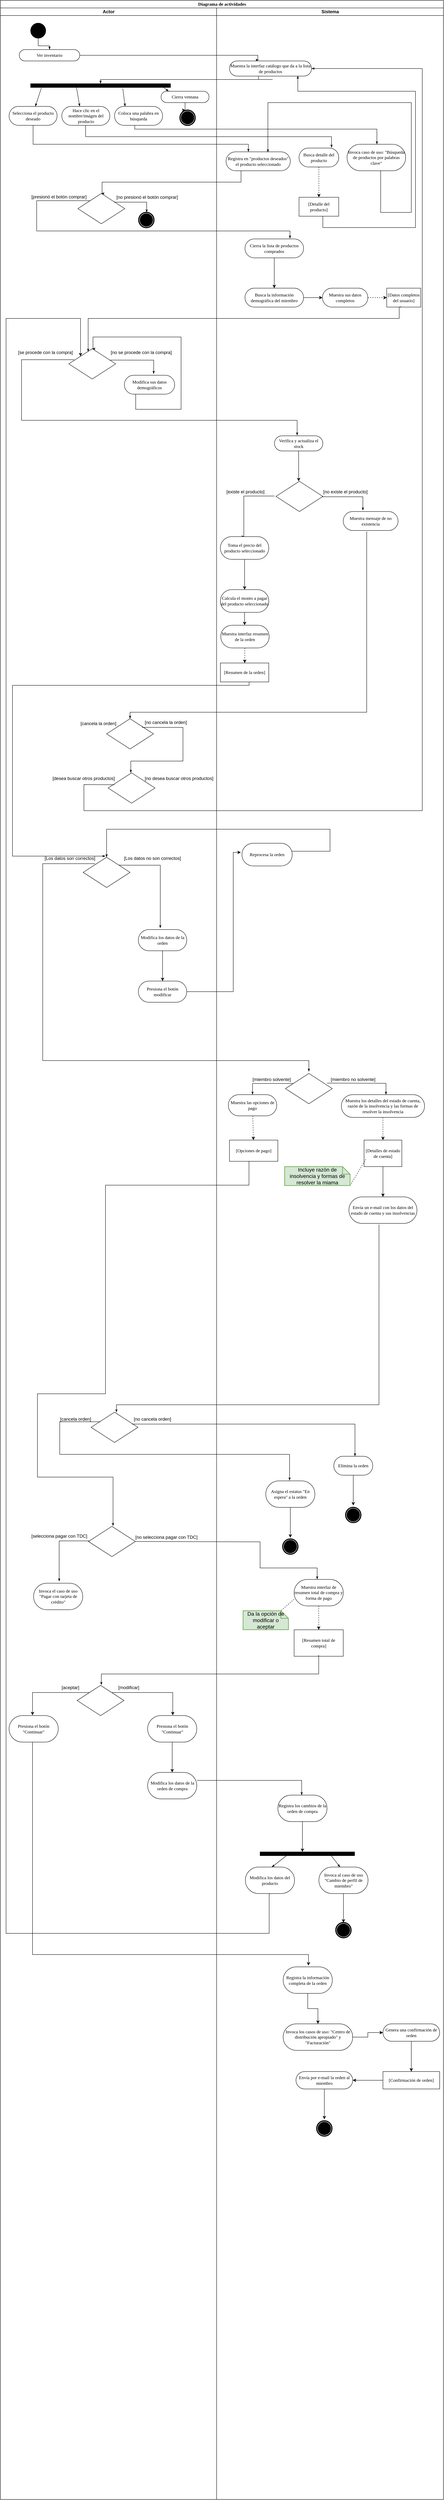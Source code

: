 <mxfile version="10.6.8" type="github"><diagram name="Diagrama de actividades" id="0783ab3e-0a74-02c8-0abd-f7b4e66b4bec"><mxGraphModel dx="680" dy="397" grid="1" gridSize="10" guides="1" tooltips="1" connect="1" arrows="1" fold="1" page="1" pageScale="1" pageWidth="850" pageHeight="1100" background="#ffffff" math="0" shadow="0"><root><mxCell id="0"/><mxCell id="1" parent="0"/><mxCell id="1c1d494c118603dd-1" value="Diagrama de actividades" style="swimlane;html=1;childLayout=stackLayout;startSize=20;rounded=0;shadow=0;comic=0;labelBackgroundColor=none;strokeColor=#000000;strokeWidth=1;fillColor=#ffffff;fontFamily=Verdana;fontSize=12;fontColor=#000000;align=center;" parent="1" vertex="1"><mxGeometry x="35" y="20" width="1172" height="6600" as="geometry"/></mxCell><mxCell id="1c1d494c118603dd-28" style="edgeStyle=orthogonalEdgeStyle;rounded=0;html=1;labelBackgroundColor=none;startArrow=none;startFill=0;startSize=5;endArrow=classicThin;endFill=1;endSize=5;jettySize=auto;orthogonalLoop=1;strokeColor=#000000;strokeWidth=1;fontFamily=Verdana;fontSize=12;fontColor=#000000;entryX=0.357;entryY=-0.073;entryDx=0;entryDy=0;entryPerimeter=0;" parent="1c1d494c118603dd-1" source="60571a20871a0731-8" target="3Vn1t5W2pNVtpaapXABg-59" edge="1"><mxGeometry relative="1" as="geometry"><Array as="points"><mxPoint x="681" y="145"/></Array><mxPoint x="505" y="160" as="targetPoint"/></mxGeometry></mxCell><mxCell id="3Vn1t5W2pNVtpaapXABg-62" style="edgeStyle=orthogonalEdgeStyle;rounded=0;html=1;labelBackgroundColor=none;startArrow=none;startFill=0;startSize=5;endArrow=classicThin;endFill=1;endSize=5;jettySize=auto;orthogonalLoop=1;strokeColor=#000000;strokeWidth=1;fontFamily=Verdana;fontSize=12;fontColor=#000000;exitX=0.354;exitY=1.006;exitDx=0;exitDy=0;exitPerimeter=0;" parent="1c1d494c118603dd-1" source="3Vn1t5W2pNVtpaapXABg-59" edge="1"><mxGeometry relative="1" as="geometry"><mxPoint x="360" y="200" as="sourcePoint"/><mxPoint x="265" y="220" as="targetPoint"/><Array as="points"><mxPoint x="720" y="209"/><mxPoint x="205" y="209"/></Array></mxGeometry></mxCell><mxCell id="3Vn1t5W2pNVtpaapXABg-92" style="edgeStyle=orthogonalEdgeStyle;rounded=0;html=1;labelBackgroundColor=none;startArrow=none;startFill=0;startSize=5;endArrow=classicThin;endFill=1;endSize=5;jettySize=auto;orthogonalLoop=1;strokeColor=#000000;strokeWidth=1;fontFamily=Verdana;fontSize=12;fontColor=#000000;exitX=0.5;exitY=1;exitDx=0;exitDy=0;" parent="1c1d494c118603dd-1" source="3Vn1t5W2pNVtpaapXABg-88" edge="1"><mxGeometry relative="1" as="geometry"><Array as="points"><mxPoint x="86" y="380"/><mxPoint x="656" y="380"/></Array><mxPoint x="86" y="369.265" as="sourcePoint"/><mxPoint x="656" y="400" as="targetPoint"/></mxGeometry></mxCell><mxCell id="1c1d494c118603dd-4" value="Actor" style="swimlane;html=1;startSize=20;" parent="1c1d494c118603dd-1" vertex="1"><mxGeometry y="20" width="572" height="6580" as="geometry"/></mxCell><mxCell id="1c1d494c118603dd-27" style="edgeStyle=orthogonalEdgeStyle;rounded=0;html=1;labelBackgroundColor=none;startArrow=none;startFill=0;startSize=5;endArrow=classicThin;endFill=1;endSize=5;jettySize=auto;orthogonalLoop=1;strokeColor=#000000;strokeWidth=1;fontFamily=Verdana;fontSize=12;fontColor=#000000;" parent="1c1d494c118603dd-4" source="60571a20871a0731-4" target="60571a20871a0731-8" edge="1"><mxGeometry relative="1" as="geometry"/></mxCell><mxCell id="60571a20871a0731-4" value="" style="ellipse;whiteSpace=wrap;html=1;rounded=0;shadow=0;comic=0;labelBackgroundColor=none;strokeColor=#000000;strokeWidth=1;fillColor=#000000;fontFamily=Verdana;fontSize=12;fontColor=#000000;align=center;" parent="1c1d494c118603dd-4" vertex="1"><mxGeometry x="80" y="40" width="40" height="40" as="geometry"/></mxCell><mxCell id="60571a20871a0731-8" value="Ver inventario" style="rounded=1;whiteSpace=wrap;html=1;shadow=0;comic=0;labelBackgroundColor=none;strokeColor=#000000;strokeWidth=1;fillColor=#ffffff;fontFamily=Verdana;fontSize=12;fontColor=#000000;align=center;arcSize=50;" parent="1c1d494c118603dd-4" vertex="1"><mxGeometry x="50" y="110" width="160" height="30" as="geometry"/></mxCell><mxCell id="3Vn1t5W2pNVtpaapXABg-83" value="" style="whiteSpace=wrap;html=1;rounded=0;shadow=0;comic=0;labelBackgroundColor=none;strokeColor=#000000;strokeWidth=1;fillColor=#000000;fontFamily=Verdana;fontSize=12;fontColor=#000000;align=center;rotation=0;" parent="1c1d494c118603dd-4" vertex="1"><mxGeometry x="80" y="200" width="370" height="10" as="geometry"/></mxCell><mxCell id="3Vn1t5W2pNVtpaapXABg-85" style="edgeStyle=none;rounded=0;html=1;labelBackgroundColor=none;startArrow=none;startFill=0;startSize=5;endArrow=classicThin;endFill=1;endSize=5;jettySize=auto;orthogonalLoop=1;strokeColor=#000000;strokeWidth=1;fontFamily=Verdana;fontSize=12;fontColor=#000000;exitX=0.077;exitY=1.11;exitDx=0;exitDy=0;exitPerimeter=0;" parent="1c1d494c118603dd-4" edge="1" source="3Vn1t5W2pNVtpaapXABg-83"><mxGeometry relative="1" as="geometry"><mxPoint x="107.143" y="230" as="sourcePoint"/><mxPoint x="92.5" y="260" as="targetPoint"/></mxGeometry></mxCell><mxCell id="3Vn1t5W2pNVtpaapXABg-86" style="edgeStyle=none;rounded=0;html=1;labelBackgroundColor=none;startArrow=none;startFill=0;startSize=5;endArrow=classicThin;endFill=1;endSize=5;jettySize=auto;orthogonalLoop=1;strokeColor=#000000;strokeWidth=1;fontFamily=Verdana;fontSize=12;fontColor=#000000;exitX=0.328;exitY=1.019;exitDx=0;exitDy=0;exitPerimeter=0;" parent="1c1d494c118603dd-4" edge="1" source="3Vn1t5W2pNVtpaapXABg-83"><mxGeometry relative="1" as="geometry"><mxPoint x="209.55" y="230" as="sourcePoint"/><mxPoint x="209.85" y="260" as="targetPoint"/></mxGeometry></mxCell><mxCell id="3Vn1t5W2pNVtpaapXABg-87" style="edgeStyle=none;rounded=0;html=1;labelBackgroundColor=none;startArrow=none;startFill=0;startSize=5;endArrow=classicThin;endFill=1;endSize=5;jettySize=auto;orthogonalLoop=1;strokeColor=#000000;strokeWidth=1;fontFamily=Verdana;fontSize=12;fontColor=#000000;exitX=0.659;exitY=1.291;exitDx=0;exitDy=0;exitPerimeter=0;" parent="1c1d494c118603dd-4" edge="1" source="3Vn1t5W2pNVtpaapXABg-83"><mxGeometry relative="1" as="geometry"><mxPoint x="307" y="230" as="sourcePoint"/><mxPoint x="330" y="260" as="targetPoint"/></mxGeometry></mxCell><mxCell id="3Vn1t5W2pNVtpaapXABg-88" value="Selecciona el producto deseado" style="rounded=1;whiteSpace=wrap;html=1;shadow=0;comic=0;labelBackgroundColor=none;strokeColor=#000000;strokeWidth=1;fillColor=#ffffff;fontFamily=Verdana;fontSize=12;fontColor=#000000;align=center;arcSize=50;" parent="1c1d494c118603dd-4" vertex="1"><mxGeometry x="23" y="260" width="127" height="50" as="geometry"/></mxCell><mxCell id="3Vn1t5W2pNVtpaapXABg-90" value="Hace clic en el nombre/imágen del producto" style="rounded=1;whiteSpace=wrap;html=1;shadow=0;comic=0;labelBackgroundColor=none;strokeColor=#000000;strokeWidth=1;fillColor=#ffffff;fontFamily=Verdana;fontSize=12;fontColor=#000000;align=center;arcSize=50;" parent="1c1d494c118603dd-4" vertex="1"><mxGeometry x="162.5" y="260" width="127" height="50" as="geometry"/></mxCell><mxCell id="3Vn1t5W2pNVtpaapXABg-91" value="Coloca una palabra en búsqueda" style="rounded=1;whiteSpace=wrap;html=1;shadow=0;comic=0;labelBackgroundColor=none;strokeColor=#000000;strokeWidth=1;fillColor=#ffffff;fontFamily=Verdana;fontSize=12;fontColor=#000000;align=center;arcSize=50;" parent="1c1d494c118603dd-4" vertex="1"><mxGeometry x="302" y="260" width="127" height="50" as="geometry"/></mxCell><mxCell id="3Vn1t5W2pNVtpaapXABg-94" style="edgeStyle=orthogonalEdgeStyle;rounded=0;html=1;labelBackgroundColor=none;startArrow=none;startFill=0;startSize=5;endArrow=classicThin;endFill=1;endSize=5;jettySize=auto;orthogonalLoop=1;strokeColor=#000000;strokeWidth=1;fontFamily=Verdana;fontSize=12;fontColor=#000000;" parent="1c1d494c118603dd-4" edge="1"><mxGeometry relative="1" as="geometry"><Array as="points"><mxPoint x="225" y="340"/><mxPoint x="876" y="340"/></Array><mxPoint x="225.5" y="309.5" as="sourcePoint"/><mxPoint x="876" y="369" as="targetPoint"/></mxGeometry></mxCell><mxCell id="3Vn1t5W2pNVtpaapXABg-96" style="edgeStyle=orthogonalEdgeStyle;rounded=0;html=1;labelBackgroundColor=none;startArrow=none;startFill=0;startSize=5;endArrow=classicThin;endFill=1;endSize=5;jettySize=auto;orthogonalLoop=1;strokeColor=#000000;strokeWidth=1;fontFamily=Verdana;fontSize=12;fontColor=#000000;" parent="1c1d494c118603dd-4" edge="1"><mxGeometry relative="1" as="geometry"><Array as="points"><mxPoint x="356" y="320"/><mxPoint x="996" y="320"/><mxPoint x="996" y="340"/></Array><mxPoint x="355.5" y="310" as="sourcePoint"/><mxPoint x="996" y="360" as="targetPoint"/></mxGeometry></mxCell><mxCell id="3Vn1t5W2pNVtpaapXABg-101" value="" style="rhombus;whiteSpace=wrap;html=1;rounded=0;" parent="1c1d494c118603dd-4" vertex="1"><mxGeometry x="205" y="490" width="124" height="80" as="geometry"/></mxCell><mxCell id="3Vn1t5W2pNVtpaapXABg-105" style="edgeStyle=orthogonalEdgeStyle;rounded=0;html=1;labelBackgroundColor=none;startArrow=none;startFill=0;startSize=5;endArrow=classicThin;endFill=1;endSize=5;jettySize=auto;orthogonalLoop=1;strokeColor=#000000;strokeWidth=1;fontFamily=Verdana;fontSize=12;fontColor=#000000;exitX=0;exitY=0;exitDx=0;exitDy=0;" parent="1c1d494c118603dd-4" source="3Vn1t5W2pNVtpaapXABg-101" edge="1"><mxGeometry relative="1" as="geometry"><Array as="points"><mxPoint x="96" y="509"/><mxPoint x="96" y="589"/><mxPoint x="766" y="589"/></Array><mxPoint x="13.088" y="533.559" as="sourcePoint"/><mxPoint x="766.069" y="609" as="targetPoint"/></mxGeometry></mxCell><mxCell id="3Vn1t5W2pNVtpaapXABg-106" value="[presionó el botón comprar]" style="text;html=1;resizable=0;points=[];autosize=1;align=left;verticalAlign=top;spacingTop=-4;" parent="1c1d494c118603dd-4" vertex="1"><mxGeometry x="80" y="489" width="160" height="20" as="geometry"/></mxCell><mxCell id="3Vn1t5W2pNVtpaapXABg-115" value="" style="rhombus;whiteSpace=wrap;html=1;rounded=0;" parent="1c1d494c118603dd-4" vertex="1"><mxGeometry x="181" y="900" width="124" height="80" as="geometry"/></mxCell><mxCell id="3Vn1t5W2pNVtpaapXABg-116" style="edgeStyle=orthogonalEdgeStyle;rounded=0;html=1;labelBackgroundColor=none;startArrow=none;startFill=0;startSize=5;endArrow=classicThin;endFill=1;endSize=5;jettySize=auto;orthogonalLoop=1;strokeColor=#000000;strokeWidth=1;fontFamily=Verdana;fontSize=12;fontColor=#000000;" parent="1c1d494c118603dd-4" edge="1"><mxGeometry relative="1" as="geometry"><Array as="points"><mxPoint x="405" y="930.5"/></Array><mxPoint x="289.088" y="930.059" as="sourcePoint"/><mxPoint x="405.559" y="966.529" as="targetPoint"/></mxGeometry></mxCell><mxCell id="3Vn1t5W2pNVtpaapXABg-117" value="[no se procede con la compra]&lt;br&gt;" style="text;html=1;resizable=0;points=[];autosize=1;align=left;verticalAlign=top;spacingTop=-4;" parent="1c1d494c118603dd-4" vertex="1"><mxGeometry x="289.5" y="900" width="180" height="20" as="geometry"/></mxCell><mxCell id="3Vn1t5W2pNVtpaapXABg-118" style="edgeStyle=orthogonalEdgeStyle;rounded=0;html=1;labelBackgroundColor=none;startArrow=none;startFill=0;startSize=5;endArrow=classicThin;endFill=1;endSize=5;jettySize=auto;orthogonalLoop=1;strokeColor=#000000;strokeWidth=1;fontFamily=Verdana;fontSize=12;fontColor=#000000;exitX=0;exitY=0;exitDx=0;exitDy=0;" parent="1c1d494c118603dd-4" edge="1"><mxGeometry relative="1" as="geometry"><Array as="points"><mxPoint x="56" y="929"/><mxPoint x="56" y="1089"/><mxPoint x="785" y="1089"/><mxPoint x="785" y="1129"/></Array><mxPoint x="194.588" y="930.04" as="sourcePoint"/><mxPoint x="785" y="1129" as="targetPoint"/></mxGeometry></mxCell><mxCell id="3Vn1t5W2pNVtpaapXABg-121" value="[se procede con la compra]" style="text;html=1;resizable=0;points=[];autosize=1;align=left;verticalAlign=top;spacingTop=-4;" parent="1c1d494c118603dd-4" vertex="1"><mxGeometry x="45" y="900" width="160" height="20" as="geometry"/></mxCell><mxCell id="3Vn1t5W2pNVtpaapXABg-122" value="Modifica sus datos demográficos" style="rounded=1;whiteSpace=wrap;html=1;shadow=0;comic=0;labelBackgroundColor=none;strokeColor=#000000;strokeWidth=1;fillColor=#ffffff;fontFamily=Verdana;fontSize=12;fontColor=#000000;align=center;arcSize=50;" parent="1c1d494c118603dd-4" vertex="1"><mxGeometry x="328" y="970" width="133" height="50" as="geometry"/></mxCell><mxCell id="3Vn1t5W2pNVtpaapXABg-137" style="edgeStyle=orthogonalEdgeStyle;rounded=0;html=1;labelBackgroundColor=none;startArrow=none;startFill=0;startSize=5;endArrow=classicThin;endFill=1;endSize=5;jettySize=auto;orthogonalLoop=1;strokeColor=#000000;strokeWidth=1;fontFamily=Verdana;fontSize=12;fontColor=#000000;entryX=0.5;entryY=0;entryDx=0;entryDy=0;" parent="1c1d494c118603dd-4" target="3Vn1t5W2pNVtpaapXABg-143" edge="1"><mxGeometry relative="1" as="geometry"><Array as="points"><mxPoint x="644" y="1289"/></Array><mxPoint x="725" y="1289" as="sourcePoint"/><mxPoint x="596" y="1400" as="targetPoint"/></mxGeometry></mxCell><mxCell id="3Vn1t5W2pNVtpaapXABg-150" value="" style="rhombus;whiteSpace=wrap;html=1;rounded=0;" parent="1c1d494c118603dd-4" vertex="1"><mxGeometry x="281" y="1877.112" width="124" height="80" as="geometry"/></mxCell><mxCell id="3Vn1t5W2pNVtpaapXABg-152" style="edgeStyle=orthogonalEdgeStyle;rounded=0;html=1;labelBackgroundColor=none;startArrow=none;startFill=0;startSize=5;endArrow=classicThin;endFill=1;endSize=5;jettySize=auto;orthogonalLoop=1;strokeColor=#000000;strokeWidth=1;fontFamily=Verdana;fontSize=12;fontColor=#000000;exitX=-0.005;exitY=1.085;exitDx=0;exitDy=0;exitPerimeter=0;" parent="1c1d494c118603dd-4" edge="1"><mxGeometry relative="1" as="geometry"><Array as="points"><mxPoint x="376" y="1900"/><mxPoint x="483" y="1900"/><mxPoint x="483" y="1989"/><mxPoint x="345" y="1989"/></Array><mxPoint x="375.706" y="1898.54" as="sourcePoint"/><mxPoint x="345" y="2020" as="targetPoint"/></mxGeometry></mxCell><mxCell id="3Vn1t5W2pNVtpaapXABg-153" value="[cancela la orden]" style="text;html=1;resizable=0;points=[];autosize=1;align=left;verticalAlign=top;spacingTop=-4;" parent="1c1d494c118603dd-4" vertex="1"><mxGeometry x="210" y="1880" width="110" height="20" as="geometry"/></mxCell><mxCell id="3Vn1t5W2pNVtpaapXABg-154" value="[no cancela la orden]" style="text;html=1;resizable=0;points=[];autosize=1;align=left;verticalAlign=top;spacingTop=-4;" parent="1c1d494c118603dd-4" vertex="1"><mxGeometry x="380" y="1877" width="130" height="20" as="geometry"/></mxCell><mxCell id="3Vn1t5W2pNVtpaapXABg-155" value="" style="rhombus;whiteSpace=wrap;html=1;rounded=0;" parent="1c1d494c118603dd-4" vertex="1"><mxGeometry x="285" y="2020.112" width="124" height="80" as="geometry"/></mxCell><mxCell id="3Vn1t5W2pNVtpaapXABg-156" style="edgeStyle=orthogonalEdgeStyle;rounded=0;html=1;labelBackgroundColor=none;startArrow=none;startFill=0;startSize=5;endArrow=classicThin;endFill=1;endSize=5;jettySize=auto;orthogonalLoop=1;strokeColor=#000000;strokeWidth=1;fontFamily=Verdana;fontSize=12;fontColor=#000000;entryX=1;entryY=0.5;entryDx=0;entryDy=0;" parent="1c1d494c118603dd-4" target="3Vn1t5W2pNVtpaapXABg-59" edge="1"><mxGeometry relative="1" as="geometry"><Array as="points"><mxPoint x="301" y="2051"/><mxPoint x="221" y="2051"/><mxPoint x="221" y="2120"/><mxPoint x="1116" y="2120"/><mxPoint x="1116" y="160"/></Array><mxPoint x="302" y="2051.54" as="sourcePoint"/><mxPoint x="1100" y="2140" as="targetPoint"/></mxGeometry></mxCell><mxCell id="3Vn1t5W2pNVtpaapXABg-158" value="[desea buscar otros productos]" style="text;html=1;resizable=0;points=[];autosize=1;align=left;verticalAlign=top;spacingTop=-4;" parent="1c1d494c118603dd-4" vertex="1"><mxGeometry x="136" y="2025" width="180" height="20" as="geometry"/></mxCell><mxCell id="3Vn1t5W2pNVtpaapXABg-160" value="" style="rhombus;whiteSpace=wrap;html=1;rounded=0;" parent="1c1d494c118603dd-4" vertex="1"><mxGeometry x="219" y="2242.946" width="124" height="80" as="geometry"/></mxCell><mxCell id="3Vn1t5W2pNVtpaapXABg-161" style="edgeStyle=orthogonalEdgeStyle;rounded=0;html=1;labelBackgroundColor=none;startArrow=none;startFill=0;startSize=5;endArrow=classicThin;endFill=1;endSize=5;jettySize=auto;orthogonalLoop=1;strokeColor=#000000;strokeWidth=1;fontFamily=Verdana;fontSize=12;fontColor=#000000;exitX=-0.005;exitY=1.085;exitDx=0;exitDy=0;exitPerimeter=0;" parent="1c1d494c118603dd-4" edge="1"><mxGeometry relative="1" as="geometry"><Array as="points"><mxPoint x="316" y="2264"/><mxPoint x="423" y="2264"/><mxPoint x="423" y="2384"/></Array><mxPoint x="315.588" y="2262.382" as="sourcePoint"/><mxPoint x="423" y="2430.069" as="targetPoint"/></mxGeometry></mxCell><mxCell id="3Vn1t5W2pNVtpaapXABg-162" style="edgeStyle=orthogonalEdgeStyle;rounded=0;html=1;labelBackgroundColor=none;startArrow=none;startFill=0;startSize=5;endArrow=classicThin;endFill=1;endSize=5;jettySize=auto;orthogonalLoop=1;strokeColor=#000000;strokeWidth=1;fontFamily=Verdana;fontSize=12;fontColor=#000000;exitX=0;exitY=0;exitDx=0;exitDy=0;" parent="1c1d494c118603dd-4" edge="1"><mxGeometry relative="1" as="geometry"><Array as="points"><mxPoint x="112" y="2260"/><mxPoint x="112" y="2780"/></Array><mxPoint x="250.412" y="2260.027" as="sourcePoint"/><mxPoint x="816" y="2809" as="targetPoint"/></mxGeometry></mxCell><mxCell id="3Vn1t5W2pNVtpaapXABg-163" value="[Los datos son correctos]" style="text;html=1;resizable=0;points=[];autosize=1;align=left;verticalAlign=top;spacingTop=-4;" parent="1c1d494c118603dd-4" vertex="1"><mxGeometry x="115" y="2236" width="150" height="20" as="geometry"/></mxCell><mxCell id="3Vn1t5W2pNVtpaapXABg-167" value="" style="edgeStyle=orthogonalEdgeStyle;rounded=0;orthogonalLoop=1;jettySize=auto;html=1;strokeColor=#000000;" parent="1c1d494c118603dd-4" source="3Vn1t5W2pNVtpaapXABg-165" target="3Vn1t5W2pNVtpaapXABg-166" edge="1"><mxGeometry relative="1" as="geometry"/></mxCell><mxCell id="3Vn1t5W2pNVtpaapXABg-165" value="Modifica los datos de la orden" style="rounded=1;whiteSpace=wrap;html=1;shadow=0;comic=0;labelBackgroundColor=none;strokeColor=#000000;strokeWidth=1;fillColor=#ffffff;fontFamily=Verdana;fontSize=12;fontColor=#000000;align=center;arcSize=50;" parent="1c1d494c118603dd-4" vertex="1"><mxGeometry x="365" y="2434" width="128" height="56" as="geometry"/></mxCell><mxCell id="3Vn1t5W2pNVtpaapXABg-166" value="Presiona el botón modificar" style="rounded=1;whiteSpace=wrap;html=1;shadow=0;comic=0;labelBackgroundColor=none;strokeColor=#000000;strokeWidth=1;fillColor=#ffffff;fontFamily=Verdana;fontSize=12;fontColor=#000000;align=center;arcSize=50;" parent="1c1d494c118603dd-4" vertex="1"><mxGeometry x="365" y="2570" width="128" height="56" as="geometry"/></mxCell><mxCell id="3Vn1t5W2pNVtpaapXABg-188" value="" style="rhombus;whiteSpace=wrap;html=1;rounded=0;" parent="1c1d494c118603dd-4" vertex="1"><mxGeometry x="240" y="3708.572" width="124" height="80" as="geometry"/></mxCell><mxCell id="3Vn1t5W2pNVtpaapXABg-189" style="edgeStyle=orthogonalEdgeStyle;rounded=0;html=1;labelBackgroundColor=none;startArrow=none;startFill=0;startSize=5;endArrow=classicThin;endFill=1;endSize=5;jettySize=auto;orthogonalLoop=1;strokeColor=#000000;strokeWidth=1;fontFamily=Verdana;fontSize=12;fontColor=#000000;exitX=0.172;exitY=0.331;exitDx=0;exitDy=0;exitPerimeter=0;" parent="1c1d494c118603dd-4" edge="1"><mxGeometry relative="1" as="geometry"><Array as="points"><mxPoint x="157" y="3734"/><mxPoint x="157" y="3820"/><mxPoint x="765" y="3820"/><mxPoint x="765" y="3849"/></Array><mxPoint x="264.735" y="3733.837" as="sourcePoint"/><mxPoint x="765" y="3889" as="targetPoint"/></mxGeometry></mxCell><mxCell id="3Vn1t5W2pNVtpaapXABg-201" value="" style="rhombus;whiteSpace=wrap;html=1;rounded=0;" parent="1c1d494c118603dd-4" vertex="1"><mxGeometry x="233" y="4010.072" width="124" height="80" as="geometry"/></mxCell><mxCell id="3Vn1t5W2pNVtpaapXABg-209" value="" style="rhombus;whiteSpace=wrap;html=1;rounded=0;" parent="1c1d494c118603dd-4" vertex="1"><mxGeometry x="203" y="4430.045" width="124" height="80" as="geometry"/></mxCell><mxCell id="3Vn1t5W2pNVtpaapXABg-213" value="[aceptar]" style="text;html=1;resizable=0;points=[];autosize=1;align=left;verticalAlign=top;spacingTop=-4;" parent="1c1d494c118603dd-4" vertex="1"><mxGeometry x="160" y="4426" width="60" height="20" as="geometry"/></mxCell><mxCell id="3Vn1t5W2pNVtpaapXABg-214" value="[modificar]" style="text;html=1;resizable=0;points=[];autosize=1;align=left;verticalAlign=top;spacingTop=-4;" parent="1c1d494c118603dd-4" vertex="1"><mxGeometry x="310" y="4426" width="70" height="20" as="geometry"/></mxCell><mxCell id="gkYNZPIwmcpAktcjxFig-3" value="" style="edgeStyle=orthogonalEdgeStyle;rounded=0;orthogonalLoop=1;jettySize=auto;html=1;" parent="1c1d494c118603dd-4" source="gkYNZPIwmcpAktcjxFig-1" target="gkYNZPIwmcpAktcjxFig-2" edge="1"><mxGeometry relative="1" as="geometry"/></mxCell><mxCell id="gkYNZPIwmcpAktcjxFig-1" value="Presiona el botón &quot;Continuar&quot;" style="rounded=1;whiteSpace=wrap;html=1;shadow=0;comic=0;labelBackgroundColor=none;strokeColor=#000000;strokeWidth=1;fillColor=#ffffff;fontFamily=Verdana;fontSize=12;fontColor=#000000;align=center;arcSize=50;" parent="1c1d494c118603dd-4" vertex="1"><mxGeometry x="389.545" y="4509.909" width="130" height="70" as="geometry"/></mxCell><mxCell id="gkYNZPIwmcpAktcjxFig-2" value="Modifica los datos de la orden de compra" style="rounded=1;whiteSpace=wrap;html=1;shadow=0;comic=0;labelBackgroundColor=none;strokeColor=#000000;strokeWidth=1;fillColor=#ffffff;fontFamily=Verdana;fontSize=12;fontColor=#000000;align=center;arcSize=50;" parent="1c1d494c118603dd-4" vertex="1"><mxGeometry x="389.545" y="4659.909" width="130" height="70" as="geometry"/></mxCell><mxCell id="gkYNZPIwmcpAktcjxFig-15" value="Presiona el botón &quot;Continuar&quot;" style="rounded=1;whiteSpace=wrap;html=1;shadow=0;comic=0;labelBackgroundColor=none;strokeColor=#000000;strokeWidth=1;fillColor=#ffffff;fontFamily=Verdana;fontSize=12;fontColor=#000000;align=center;arcSize=50;" parent="1c1d494c118603dd-4" vertex="1"><mxGeometry x="23.045" y="4509.909" width="130" height="70" as="geometry"/></mxCell><mxCell id="gkYNZPIwmcpAktcjxFig-16" style="edgeStyle=orthogonalEdgeStyle;rounded=0;orthogonalLoop=1;jettySize=auto;html=1;strokeColor=#000000;" parent="1c1d494c118603dd-4" source="gkYNZPIwmcpAktcjxFig-15" edge="1"><mxGeometry relative="1" as="geometry"><mxPoint x="815" y="5170" as="targetPoint"/><Array as="points"><mxPoint x="85" y="5141"/></Array><mxPoint x="70" y="4601" as="sourcePoint"/></mxGeometry></mxCell><mxCell id="gkYNZPIwmcpAktcjxFig-35" value="" style="shape=mxgraph.bpmn.shape;html=1;verticalLabelPosition=bottom;labelBackgroundColor=#ffffff;verticalAlign=top;perimeter=ellipsePerimeter;outline=end;symbol=terminate;rounded=0;shadow=0;comic=0;strokeColor=#000000;strokeWidth=1;fillColor=#ffffff;fontFamily=Verdana;fontSize=12;fontColor=#000000;align=center;" parent="1c1d494c118603dd-4" vertex="1"><mxGeometry x="366.182" y="539.987" width="40" height="40" as="geometry"/></mxCell><mxCell id="gkYNZPIwmcpAktcjxFig-47" style="edgeStyle=orthogonalEdgeStyle;rounded=0;html=1;labelBackgroundColor=none;startArrow=none;startFill=0;startSize=5;endArrow=classicThin;endFill=1;endSize=5;jettySize=auto;orthogonalLoop=1;strokeColor=#000000;strokeWidth=1;fontFamily=Verdana;fontSize=12;fontColor=#000000;entryX=0.5;entryY=0;entryDx=0;entryDy=0;" parent="1c1d494c118603dd-4" edge="1"><mxGeometry relative="1" as="geometry"><Array as="points"><mxPoint x="155.5" y="4048.5"/></Array><mxPoint x="236.5" y="4048.5" as="sourcePoint"/><mxPoint x="155.5" y="4155.5" as="targetPoint"/></mxGeometry></mxCell><mxCell id="gkYNZPIwmcpAktcjxFig-48" value="[selecciona pagar con TDC]" style="text;html=1;resizable=0;points=[];autosize=1;align=left;verticalAlign=top;spacingTop=-4;" parent="1c1d494c118603dd-4" vertex="1"><mxGeometry x="80" y="4026" width="160" height="20" as="geometry"/></mxCell><mxCell id="gkYNZPIwmcpAktcjxFig-49" value="Invoca el caso de uso &quot;Pagar con tarjeta de crédito&quot;" style="rounded=1;whiteSpace=wrap;html=1;shadow=0;comic=0;labelBackgroundColor=none;strokeColor=#000000;strokeWidth=1;fillColor=#ffffff;fontFamily=Verdana;fontSize=12;fontColor=#000000;align=center;arcSize=50;" parent="1c1d494c118603dd-4" vertex="1"><mxGeometry x="87.818" y="4160.209" width="130" height="70" as="geometry"/></mxCell><mxCell id="NzF9HnTJp3zYDmifdS73-5" value="" style="edgeStyle=orthogonalEdgeStyle;rounded=0;orthogonalLoop=1;jettySize=auto;html=1;" edge="1" parent="1c1d494c118603dd-4" source="NzF9HnTJp3zYDmifdS73-3"><mxGeometry relative="1" as="geometry"><mxPoint x="489" y="270" as="targetPoint"/></mxGeometry></mxCell><mxCell id="NzF9HnTJp3zYDmifdS73-3" value="Cierra ventana" style="rounded=1;whiteSpace=wrap;html=1;shadow=0;comic=0;labelBackgroundColor=none;strokeColor=#000000;strokeWidth=1;fillColor=#ffffff;fontFamily=Verdana;fontSize=12;fontColor=#000000;align=center;arcSize=50;" vertex="1" parent="1c1d494c118603dd-4"><mxGeometry x="425" y="220" width="127" height="30" as="geometry"/></mxCell><mxCell id="NzF9HnTJp3zYDmifdS73-6" value="" style="shape=mxgraph.bpmn.shape;html=1;verticalLabelPosition=bottom;labelBackgroundColor=#ffffff;verticalAlign=top;perimeter=ellipsePerimeter;outline=end;symbol=terminate;rounded=0;shadow=0;comic=0;strokeColor=#000000;strokeWidth=1;fillColor=#ffffff;fontFamily=Verdana;fontSize=12;fontColor=#000000;align=center;" vertex="1" parent="1c1d494c118603dd-4"><mxGeometry x="475.182" y="269.987" width="40" height="40" as="geometry"/></mxCell><mxCell id="3Vn1t5W2pNVtpaapXABg-147" style="edgeStyle=orthogonalEdgeStyle;rounded=0;html=1;labelBackgroundColor=none;startArrow=none;startFill=0;startSize=5;endArrow=classicThin;endFill=1;endSize=5;jettySize=auto;orthogonalLoop=1;strokeColor=#000000;strokeWidth=1;fontFamily=Verdana;fontSize=12;fontColor=#000000;exitX=0.435;exitY=1.076;exitDx=0;exitDy=0;exitPerimeter=0;entryX=0.5;entryY=0;entryDx=0;entryDy=0;" parent="1c1d494c118603dd-1" source="3Vn1t5W2pNVtpaapXABg-141" target="3Vn1t5W2pNVtpaapXABg-150" edge="1"><mxGeometry relative="1" as="geometry"><Array as="points"><mxPoint x="969" y="1880"/><mxPoint x="343" y="1880"/></Array><mxPoint x="1020" y="1470.471" as="sourcePoint"/><mxPoint x="385" y="1880" as="targetPoint"/></mxGeometry></mxCell><mxCell id="3Vn1t5W2pNVtpaapXABg-168" value="" style="edgeStyle=orthogonalEdgeStyle;rounded=0;orthogonalLoop=1;jettySize=auto;html=1;strokeColor=#000000;" parent="1c1d494c118603dd-1" source="3Vn1t5W2pNVtpaapXABg-166" edge="1"><mxGeometry relative="1" as="geometry"><mxPoint x="636" y="2250.07" as="targetPoint"/><Array as="points"><mxPoint x="616" y="2618"/></Array></mxGeometry></mxCell><mxCell id="3Vn1t5W2pNVtpaapXABg-173" style="edgeStyle=orthogonalEdgeStyle;rounded=0;html=1;labelBackgroundColor=none;startArrow=none;startFill=0;startSize=5;endArrow=classicThin;endFill=1;endSize=5;jettySize=auto;orthogonalLoop=1;strokeColor=#000000;strokeWidth=1;fontFamily=Verdana;fontSize=12;fontColor=#000000;entryX=0.5;entryY=0;entryDx=0;entryDy=0;exitX=0.962;exitY=0.352;exitDx=0;exitDy=0;exitPerimeter=0;" parent="1c1d494c118603dd-1" source="3Vn1t5W2pNVtpaapXABg-170" target="3Vn1t5W2pNVtpaapXABg-160" edge="1"><mxGeometry relative="1" as="geometry"><Array as="points"><mxPoint x="872" y="2247"/><mxPoint x="872" y="2189"/><mxPoint x="281" y="2189"/></Array><mxPoint x="779.5" y="2247" as="sourcePoint"/><mxPoint x="268.5" y="2205" as="targetPoint"/></mxGeometry></mxCell><mxCell id="1c1d494c118603dd-3" value="Sistema&lt;br&gt;" style="swimlane;html=1;startSize=20;" parent="1c1d494c118603dd-1" vertex="1"><mxGeometry x="572" y="20" width="600" height="6580" as="geometry"/></mxCell><mxCell id="3Vn1t5W2pNVtpaapXABg-59" value="Muestra la interfaz catálogo que da a la lista de productos" style="rounded=1;whiteSpace=wrap;html=1;shadow=0;comic=0;labelBackgroundColor=none;strokeColor=#000000;strokeWidth=1;fillColor=#ffffff;fontFamily=Verdana;fontSize=12;fontColor=#000000;align=center;arcSize=50;" parent="1c1d494c118603dd-3" vertex="1"><mxGeometry x="34" y="140" width="217" height="40" as="geometry"/></mxCell><mxCell id="3Vn1t5W2pNVtpaapXABg-93" value="Registra en &quot;productos deseados&quot; el producto seleccionado" style="rounded=1;whiteSpace=wrap;html=1;shadow=0;comic=0;labelBackgroundColor=none;strokeColor=#000000;strokeWidth=1;fillColor=#ffffff;fontFamily=Verdana;fontSize=12;fontColor=#000000;align=center;arcSize=50;" parent="1c1d494c118603dd-3" vertex="1"><mxGeometry x="25" y="380" width="170" height="50" as="geometry"/></mxCell><mxCell id="3Vn1t5W2pNVtpaapXABg-95" value="Invoca caso de uso: &quot;Búsqueda de productos por palabras clave&quot;" style="rounded=1;whiteSpace=wrap;html=1;shadow=0;comic=0;labelBackgroundColor=none;strokeColor=#000000;strokeWidth=1;fillColor=#ffffff;fontFamily=Verdana;fontSize=12;fontColor=#000000;align=center;arcSize=50;" parent="1c1d494c118603dd-3" vertex="1"><mxGeometry x="345" y="360" width="155" height="70" as="geometry"/></mxCell><mxCell id="gkYNZPIwmcpAktcjxFig-32" value="" style="rounded=0;orthogonalLoop=1;jettySize=auto;html=1;dashed=1;" parent="1c1d494c118603dd-3" source="3Vn1t5W2pNVtpaapXABg-97" target="gkYNZPIwmcpAktcjxFig-31" edge="1"><mxGeometry relative="1" as="geometry"/></mxCell><mxCell id="3Vn1t5W2pNVtpaapXABg-97" value="Busca detalle del producto" style="rounded=1;whiteSpace=wrap;html=1;shadow=0;comic=0;labelBackgroundColor=none;strokeColor=#000000;strokeWidth=1;fillColor=#ffffff;fontFamily=Verdana;fontSize=12;fontColor=#000000;align=center;arcSize=50;" parent="1c1d494c118603dd-3" vertex="1"><mxGeometry x="218" y="370" width="105" height="50" as="geometry"/></mxCell><mxCell id="gkYNZPIwmcpAktcjxFig-31" value="[Detalle del producto]" style="rounded=0;whiteSpace=wrap;html=1;shadow=0;comic=0;labelBackgroundColor=none;strokeColor=#000000;strokeWidth=1;fillColor=#ffffff;fontFamily=Verdana;fontSize=12;fontColor=#000000;align=center;arcSize=50;" parent="1c1d494c118603dd-3" vertex="1"><mxGeometry x="218" y="500" width="105" height="50" as="geometry"/></mxCell><mxCell id="3Vn1t5W2pNVtpaapXABg-100" style="edgeStyle=orthogonalEdgeStyle;rounded=0;html=1;labelBackgroundColor=none;startArrow=none;startFill=0;startSize=5;endArrow=classicThin;endFill=1;endSize=5;jettySize=auto;orthogonalLoop=1;strokeColor=#000000;strokeWidth=1;fontFamily=Verdana;fontSize=12;fontColor=#000000;entryX=0.5;entryY=0;entryDx=0;entryDy=0;" parent="1c1d494c118603dd-3" target="3Vn1t5W2pNVtpaapXABg-101" edge="1"><mxGeometry relative="1" as="geometry"><Array as="points"><mxPoint x="64" y="460"/><mxPoint x="-303" y="460"/></Array><mxPoint x="64.569" y="429.971" as="sourcePoint"/><mxPoint x="-345" y="489" as="targetPoint"/></mxGeometry></mxCell><mxCell id="3Vn1t5W2pNVtpaapXABg-109" value="" style="edgeStyle=orthogonalEdgeStyle;rounded=0;orthogonalLoop=1;jettySize=auto;html=1;" parent="1c1d494c118603dd-3" source="3Vn1t5W2pNVtpaapXABg-107" target="3Vn1t5W2pNVtpaapXABg-108" edge="1"><mxGeometry relative="1" as="geometry"/></mxCell><mxCell id="3Vn1t5W2pNVtpaapXABg-107" value="Cierra la lista de productos comprados" style="rounded=1;whiteSpace=wrap;html=1;shadow=0;comic=0;labelBackgroundColor=none;strokeColor=#000000;strokeWidth=1;fillColor=#ffffff;fontFamily=Verdana;fontSize=12;fontColor=#000000;align=center;arcSize=50;" parent="1c1d494c118603dd-3" vertex="1"><mxGeometry x="75" y="610" width="155" height="50" as="geometry"/></mxCell><mxCell id="3Vn1t5W2pNVtpaapXABg-111" value="" style="edgeStyle=orthogonalEdgeStyle;rounded=0;orthogonalLoop=1;jettySize=auto;html=1;" parent="1c1d494c118603dd-3" source="3Vn1t5W2pNVtpaapXABg-108" target="3Vn1t5W2pNVtpaapXABg-110" edge="1"><mxGeometry relative="1" as="geometry"/></mxCell><mxCell id="3Vn1t5W2pNVtpaapXABg-108" value="Busca la información demográfica del miembro" style="rounded=1;whiteSpace=wrap;html=1;shadow=0;comic=0;labelBackgroundColor=none;strokeColor=#000000;strokeWidth=1;fillColor=#ffffff;fontFamily=Verdana;fontSize=12;fontColor=#000000;align=center;arcSize=50;" parent="1c1d494c118603dd-3" vertex="1"><mxGeometry x="75" y="740" width="155" height="50" as="geometry"/></mxCell><mxCell id="gkYNZPIwmcpAktcjxFig-37" value="" style="edgeStyle=none;rounded=0;orthogonalLoop=1;jettySize=auto;html=1;dashed=1;" parent="1c1d494c118603dd-3" source="3Vn1t5W2pNVtpaapXABg-110" target="gkYNZPIwmcpAktcjxFig-36" edge="1"><mxGeometry relative="1" as="geometry"/></mxCell><mxCell id="3Vn1t5W2pNVtpaapXABg-110" value="Muestra sus datos completos" style="rounded=1;whiteSpace=wrap;html=1;shadow=0;comic=0;labelBackgroundColor=none;strokeColor=#000000;strokeWidth=1;fillColor=#ffffff;fontFamily=Verdana;fontSize=12;fontColor=#000000;align=center;arcSize=50;" parent="1c1d494c118603dd-3" vertex="1"><mxGeometry x="280" y="740" width="120" height="50" as="geometry"/></mxCell><mxCell id="gkYNZPIwmcpAktcjxFig-36" value="[Datos completos del usuario]" style="rounded=0;whiteSpace=wrap;html=1;shadow=0;comic=0;labelBackgroundColor=none;strokeColor=#000000;strokeWidth=1;fillColor=#ffffff;fontFamily=Verdana;fontSize=12;fontColor=#000000;align=center;arcSize=50;" parent="1c1d494c118603dd-3" vertex="1"><mxGeometry x="450" y="740" width="90" height="50" as="geometry"/></mxCell><mxCell id="3Vn1t5W2pNVtpaapXABg-123" style="edgeStyle=orthogonalEdgeStyle;rounded=0;html=1;labelBackgroundColor=none;startArrow=none;startFill=0;startSize=5;endArrow=classicThin;endFill=1;endSize=5;jettySize=auto;orthogonalLoop=1;strokeColor=#000000;strokeWidth=1;fontFamily=Verdana;fontSize=12;fontColor=#000000;entryX=0.5;entryY=0;entryDx=0;entryDy=0;" parent="1c1d494c118603dd-3" target="3Vn1t5W2pNVtpaapXABg-115" edge="1"><mxGeometry relative="1" as="geometry"><Array as="points"><mxPoint x="-214" y="1060"/><mxPoint x="-94" y="1060"/><mxPoint x="-94" y="869"/><mxPoint x="-327" y="869"/></Array><mxPoint x="-214" y="1020" as="sourcePoint"/><mxPoint x="-254" y="889" as="targetPoint"/></mxGeometry></mxCell><mxCell id="3Vn1t5W2pNVtpaapXABg-126" value="" style="edgeStyle=orthogonalEdgeStyle;rounded=0;orthogonalLoop=1;jettySize=auto;html=1;" parent="1c1d494c118603dd-3" source="3Vn1t5W2pNVtpaapXABg-124" edge="1"><mxGeometry relative="1" as="geometry"><mxPoint x="217" y="1250" as="targetPoint"/></mxGeometry></mxCell><mxCell id="3Vn1t5W2pNVtpaapXABg-124" value="Verifica y actualiza el stock" style="rounded=1;whiteSpace=wrap;html=1;shadow=0;comic=0;labelBackgroundColor=none;strokeColor=#000000;strokeWidth=1;fillColor=#ffffff;fontFamily=Verdana;fontSize=12;fontColor=#000000;align=center;arcSize=50;" parent="1c1d494c118603dd-3" vertex="1"><mxGeometry x="153" y="1130" width="128" height="40" as="geometry"/></mxCell><mxCell id="3Vn1t5W2pNVtpaapXABg-136" value="" style="rhombus;whiteSpace=wrap;html=1;rounded=0;" parent="1c1d494c118603dd-3" vertex="1"><mxGeometry x="157" y="1250" width="124" height="80" as="geometry"/></mxCell><mxCell id="3Vn1t5W2pNVtpaapXABg-139" style="edgeStyle=orthogonalEdgeStyle;rounded=0;html=1;labelBackgroundColor=none;startArrow=none;startFill=0;startSize=5;endArrow=classicThin;endFill=1;endSize=5;jettySize=auto;orthogonalLoop=1;strokeColor=#000000;strokeWidth=1;fontFamily=Verdana;fontSize=12;fontColor=#000000;exitX=-0.005;exitY=1.085;exitDx=0;exitDy=0;exitPerimeter=0;" parent="1c1d494c118603dd-3" source="3Vn1t5W2pNVtpaapXABg-140" edge="1"><mxGeometry relative="1" as="geometry"><Array as="points"><mxPoint x="280" y="1291"/><mxPoint x="387" y="1291"/></Array><mxPoint x="286" y="1291" as="sourcePoint"/><mxPoint x="386.904" y="1327.118" as="targetPoint"/></mxGeometry></mxCell><mxCell id="3Vn1t5W2pNVtpaapXABg-140" value="[no existe el producto]&lt;br&gt;" style="text;html=1;resizable=0;points=[];autosize=1;align=left;verticalAlign=top;spacingTop=-4;" parent="1c1d494c118603dd-3" vertex="1"><mxGeometry x="280" y="1268" width="130" height="20" as="geometry"/></mxCell><mxCell id="3Vn1t5W2pNVtpaapXABg-141" value="Muestra mensaje de no existencia" style="rounded=1;whiteSpace=wrap;html=1;shadow=0;comic=0;labelBackgroundColor=none;strokeColor=#000000;strokeWidth=1;fillColor=#ffffff;fontFamily=Verdana;fontSize=12;fontColor=#000000;align=center;arcSize=50;" parent="1c1d494c118603dd-3" vertex="1"><mxGeometry x="335" y="1330" width="145" height="50" as="geometry"/></mxCell><mxCell id="3Vn1t5W2pNVtpaapXABg-143" value="Toma el precio del producto seleccionado" style="rounded=1;whiteSpace=wrap;html=1;shadow=0;comic=0;labelBackgroundColor=none;strokeColor=#000000;strokeWidth=1;fillColor=#ffffff;fontFamily=Verdana;fontSize=12;fontColor=#000000;align=center;arcSize=50;" parent="1c1d494c118603dd-3" vertex="1"><mxGeometry x="10" y="1396.222" width="128" height="60" as="geometry"/></mxCell><mxCell id="3Vn1t5W2pNVtpaapXABg-149" value="" style="edgeStyle=orthogonalEdgeStyle;rounded=0;orthogonalLoop=1;jettySize=auto;html=1;strokeColor=#000000;" parent="1c1d494c118603dd-3" source="3Vn1t5W2pNVtpaapXABg-144" edge="1"><mxGeometry relative="1" as="geometry"><mxPoint x="74" y="1630" as="targetPoint"/></mxGeometry></mxCell><mxCell id="3Vn1t5W2pNVtpaapXABg-144" value="Calcula el monto a pagar del producto seleccionado" style="rounded=1;whiteSpace=wrap;html=1;shadow=0;comic=0;labelBackgroundColor=none;strokeColor=#000000;strokeWidth=1;fillColor=#ffffff;fontFamily=Verdana;fontSize=12;fontColor=#000000;align=center;arcSize=50;" parent="1c1d494c118603dd-3" vertex="1"><mxGeometry x="10" y="1536.222" width="128" height="60" as="geometry"/></mxCell><mxCell id="3Vn1t5W2pNVtpaapXABg-148" value="[Resumen de la orden]" style="rounded=0;whiteSpace=wrap;html=1;shadow=0;comic=0;labelBackgroundColor=none;strokeColor=#000000;strokeWidth=1;fillColor=#ffffff;fontFamily=Verdana;fontSize=12;fontColor=#000000;align=center;arcSize=50;" parent="1c1d494c118603dd-3" vertex="1"><mxGeometry x="10" y="1730" width="128" height="50" as="geometry"/></mxCell><mxCell id="3Vn1t5W2pNVtpaapXABg-142" value="" style="edgeStyle=orthogonalEdgeStyle;rounded=0;orthogonalLoop=1;jettySize=auto;html=1;" parent="1c1d494c118603dd-3" source="3Vn1t5W2pNVtpaapXABg-143" target="3Vn1t5W2pNVtpaapXABg-144" edge="1"><mxGeometry relative="1" as="geometry"/></mxCell><mxCell id="3Vn1t5W2pNVtpaapXABg-170" value="Reprocesa la orden" style="rounded=1;whiteSpace=wrap;html=1;shadow=0;comic=0;labelBackgroundColor=none;strokeColor=#000000;strokeWidth=1;fillColor=#ffffff;fontFamily=Verdana;fontSize=12;fontColor=#000000;align=center;arcSize=50;" parent="1c1d494c118603dd-3" vertex="1"><mxGeometry x="67" y="2206" width="133" height="60" as="geometry"/></mxCell><mxCell id="3Vn1t5W2pNVtpaapXABg-175" style="edgeStyle=orthogonalEdgeStyle;rounded=0;html=1;labelBackgroundColor=none;startArrow=none;startFill=0;startSize=5;endArrow=classicThin;endFill=1;endSize=5;jettySize=auto;orthogonalLoop=1;strokeColor=#000000;strokeWidth=1;fontFamily=Verdana;fontSize=12;fontColor=#000000;" parent="1c1d494c118603dd-3" edge="1"><mxGeometry relative="1" as="geometry"><Array as="points"><mxPoint x="86" y="1789"/><mxPoint x="-540" y="1789"/></Array><mxPoint x="86" y="1780" as="sourcePoint"/><mxPoint x="-294" y="2240" as="targetPoint"/></mxGeometry></mxCell><mxCell id="3Vn1t5W2pNVtpaapXABg-176" value="" style="rhombus;whiteSpace=wrap;html=1;rounded=0;" parent="1c1d494c118603dd-3" vertex="1"><mxGeometry x="182" y="2814.016" width="124" height="80" as="geometry"/></mxCell><mxCell id="3Vn1t5W2pNVtpaapXABg-177" style="edgeStyle=orthogonalEdgeStyle;rounded=0;html=1;labelBackgroundColor=none;startArrow=none;startFill=0;startSize=5;endArrow=classicThin;endFill=1;endSize=5;jettySize=auto;orthogonalLoop=1;strokeColor=#000000;strokeWidth=1;fontFamily=Verdana;fontSize=12;fontColor=#000000;exitX=0.172;exitY=0.331;exitDx=0;exitDy=0;exitPerimeter=0;" parent="1c1d494c118603dd-3" source="3Vn1t5W2pNVtpaapXABg-176" edge="1"><mxGeometry relative="1" as="geometry"><Array as="points"><mxPoint x="95" y="2840"/></Array><mxPoint x="195" y="2840" as="sourcePoint"/><mxPoint x="95" y="2870" as="targetPoint"/></mxGeometry></mxCell><mxCell id="3Vn1t5W2pNVtpaapXABg-179" style="edgeStyle=orthogonalEdgeStyle;rounded=0;html=1;labelBackgroundColor=none;startArrow=none;startFill=0;startSize=5;endArrow=classicThin;endFill=1;endSize=5;jettySize=auto;orthogonalLoop=1;strokeColor=#000000;strokeWidth=1;fontFamily=Verdana;fontSize=12;fontColor=#000000;exitX=0.888;exitY=0.318;exitDx=0;exitDy=0;exitPerimeter=0;" parent="1c1d494c118603dd-3" source="3Vn1t5W2pNVtpaapXABg-176" edge="1"><mxGeometry relative="1" as="geometry"><Array as="points"><mxPoint x="293" y="2840"/><mxPoint x="448" y="2840"/><mxPoint x="448" y="2980"/></Array><mxPoint x="306.235" y="2831.059" as="sourcePoint"/><mxPoint x="448" y="2870" as="targetPoint"/></mxGeometry></mxCell><mxCell id="3Vn1t5W2pNVtpaapXABg-181" value="[miembro no solvente]" style="text;html=1;resizable=0;points=[];autosize=1;align=left;verticalAlign=top;spacingTop=-4;" parent="1c1d494c118603dd-3" vertex="1"><mxGeometry x="300" y="2820" width="130" height="20" as="geometry"/></mxCell><mxCell id="3Vn1t5W2pNVtpaapXABg-182" value="[Opciones de pago]" style="rounded=0;whiteSpace=wrap;html=1;shadow=0;comic=0;labelBackgroundColor=none;strokeColor=#000000;strokeWidth=1;fillColor=#ffffff;fontFamily=Verdana;fontSize=12;fontColor=#000000;align=center;arcSize=50;" parent="1c1d494c118603dd-3" vertex="1"><mxGeometry x="34" y="2990" width="128" height="56" as="geometry"/></mxCell><mxCell id="3Vn1t5W2pNVtpaapXABg-185" value="" style="edgeStyle=orthogonalEdgeStyle;rounded=0;orthogonalLoop=1;jettySize=auto;html=1;strokeColor=#000000;" parent="1c1d494c118603dd-3" source="3Vn1t5W2pNVtpaapXABg-183" target="3Vn1t5W2pNVtpaapXABg-184" edge="1"><mxGeometry relative="1" as="geometry"><Array as="points"><mxPoint x="440" y="3080"/><mxPoint x="440" y="3080"/></Array></mxGeometry></mxCell><mxCell id="3Vn1t5W2pNVtpaapXABg-183" value="[Detalles de estado de cuenta]" style="rounded=0;whiteSpace=wrap;html=1;shadow=0;comic=0;labelBackgroundColor=none;strokeColor=#000000;strokeWidth=1;fillColor=#ffffff;fontFamily=Verdana;fontSize=12;fontColor=#000000;align=center;arcSize=50;" parent="1c1d494c118603dd-3" vertex="1"><mxGeometry x="390" y="2990" width="100" height="70" as="geometry"/></mxCell><mxCell id="3Vn1t5W2pNVtpaapXABg-184" value="Envía un e-mail con los datos del estado de cuenta y sus insolvencias" style="rounded=1;whiteSpace=wrap;html=1;shadow=0;comic=0;labelBackgroundColor=none;strokeColor=#000000;strokeWidth=1;fillColor=#ffffff;fontFamily=Verdana;fontSize=12;fontColor=#000000;align=center;arcSize=50;" parent="1c1d494c118603dd-3" vertex="1"><mxGeometry x="350" y="3140" width="180" height="70" as="geometry"/></mxCell><mxCell id="3Vn1t5W2pNVtpaapXABg-186" style="edgeStyle=orthogonalEdgeStyle;rounded=0;html=1;labelBackgroundColor=none;startArrow=none;startFill=0;startSize=5;endArrow=classicThin;endFill=1;endSize=5;jettySize=auto;orthogonalLoop=1;strokeColor=#000000;strokeWidth=1;fontFamily=Verdana;fontSize=12;fontColor=#000000;exitX=0.435;exitY=1.076;exitDx=0;exitDy=0;exitPerimeter=0;" parent="1c1d494c118603dd-3" edge="1"><mxGeometry relative="1" as="geometry"><Array as="points"><mxPoint x="429" y="3689"/><mxPoint x="-265" y="3689"/></Array><mxPoint x="429.529" y="3213.171" as="sourcePoint"/><mxPoint x="-265" y="3709" as="targetPoint"/></mxGeometry></mxCell><mxCell id="3Vn1t5W2pNVtpaapXABg-187" style="edgeStyle=orthogonalEdgeStyle;rounded=0;html=1;labelBackgroundColor=none;startArrow=none;startFill=0;startSize=5;endArrow=classicThin;endFill=1;endSize=5;jettySize=auto;orthogonalLoop=1;strokeColor=#000000;strokeWidth=1;fontFamily=Verdana;fontSize=12;fontColor=#000000;exitX=0.435;exitY=1.076;exitDx=0;exitDy=0;exitPerimeter=0;" parent="1c1d494c118603dd-3" edge="1"><mxGeometry relative="1" as="geometry"><Array as="points"><mxPoint x="86" y="3109"/><mxPoint x="-294" y="3109"/><mxPoint x="-294" y="3660"/><mxPoint x="-474" y="3660"/><mxPoint x="-474" y="3880"/><mxPoint x="-274" y="3880"/></Array><mxPoint x="85.618" y="3045.291" as="sourcePoint"/><mxPoint x="-274" y="4009" as="targetPoint"/></mxGeometry></mxCell><mxCell id="3Vn1t5W2pNVtpaapXABg-190" style="edgeStyle=orthogonalEdgeStyle;rounded=0;html=1;labelBackgroundColor=none;startArrow=none;startFill=0;startSize=5;endArrow=classicThin;endFill=1;endSize=5;jettySize=auto;orthogonalLoop=1;strokeColor=#000000;strokeWidth=1;fontFamily=Verdana;fontSize=12;fontColor=#000000;" parent="1c1d494c118603dd-3" edge="1"><mxGeometry relative="1" as="geometry"><Array as="points"><mxPoint x="366" y="3740"/></Array><mxPoint x="-224" y="3740" as="sourcePoint"/><mxPoint x="366" y="3825" as="targetPoint"/></mxGeometry></mxCell><mxCell id="3Vn1t5W2pNVtpaapXABg-199" value="" style="edgeStyle=orthogonalEdgeStyle;rounded=0;orthogonalLoop=1;jettySize=auto;html=1;strokeColor=#000000;" parent="1c1d494c118603dd-3" source="3Vn1t5W2pNVtpaapXABg-193" edge="1"><mxGeometry relative="1" as="geometry"><mxPoint x="361.5" y="3955" as="targetPoint"/></mxGeometry></mxCell><mxCell id="3Vn1t5W2pNVtpaapXABg-193" value="Elimina la orden" style="rounded=1;whiteSpace=wrap;html=1;shadow=0;comic=0;labelBackgroundColor=none;strokeColor=#000000;strokeWidth=1;fillColor=#ffffff;fontFamily=Verdana;fontSize=12;fontColor=#000000;align=center;arcSize=50;" parent="1c1d494c118603dd-3" vertex="1"><mxGeometry x="310" y="3825" width="103" height="50" as="geometry"/></mxCell><mxCell id="3Vn1t5W2pNVtpaapXABg-196" value="" style="edgeStyle=orthogonalEdgeStyle;rounded=0;orthogonalLoop=1;jettySize=auto;html=1;strokeColor=#000000;" parent="1c1d494c118603dd-3" source="3Vn1t5W2pNVtpaapXABg-194" edge="1"><mxGeometry relative="1" as="geometry"><mxPoint x="195" y="4040" as="targetPoint"/></mxGeometry></mxCell><mxCell id="3Vn1t5W2pNVtpaapXABg-194" value="Asigna el estatus &quot;En espera&quot; a la orden" style="rounded=1;whiteSpace=wrap;html=1;shadow=0;comic=0;labelBackgroundColor=none;strokeColor=#000000;strokeWidth=1;fillColor=#ffffff;fontFamily=Verdana;fontSize=12;fontColor=#000000;align=center;arcSize=50;" parent="1c1d494c118603dd-3" vertex="1"><mxGeometry x="130" y="3890" width="130" height="70" as="geometry"/></mxCell><mxCell id="3Vn1t5W2pNVtpaapXABg-197" value="" style="shape=mxgraph.bpmn.shape;html=1;verticalLabelPosition=bottom;labelBackgroundColor=#ffffff;verticalAlign=top;perimeter=ellipsePerimeter;outline=end;symbol=terminate;rounded=0;shadow=0;comic=0;strokeColor=#000000;strokeWidth=1;fillColor=#ffffff;fontFamily=Verdana;fontSize=12;fontColor=#000000;align=center;" parent="1c1d494c118603dd-3" vertex="1"><mxGeometry x="175" y="4043.487" width="40" height="40" as="geometry"/></mxCell><mxCell id="3Vn1t5W2pNVtpaapXABg-200" value="" style="shape=mxgraph.bpmn.shape;html=1;verticalLabelPosition=bottom;labelBackgroundColor=#ffffff;verticalAlign=top;perimeter=ellipsePerimeter;outline=end;symbol=terminate;rounded=0;shadow=0;comic=0;strokeColor=#000000;strokeWidth=1;fillColor=#ffffff;fontFamily=Verdana;fontSize=12;fontColor=#000000;align=center;" parent="1c1d494c118603dd-3" vertex="1"><mxGeometry x="341.5" y="3959.987" width="40" height="40" as="geometry"/></mxCell><mxCell id="3Vn1t5W2pNVtpaapXABg-203" style="edgeStyle=orthogonalEdgeStyle;rounded=0;html=1;labelBackgroundColor=none;startArrow=none;startFill=0;startSize=5;endArrow=classicThin;endFill=1;endSize=5;jettySize=auto;orthogonalLoop=1;strokeColor=#000000;strokeWidth=1;fontFamily=Verdana;fontSize=12;fontColor=#000000;exitX=1;exitY=0.5;exitDx=0;exitDy=0;" parent="1c1d494c118603dd-3" source="3Vn1t5W2pNVtpaapXABg-201" edge="1"><mxGeometry relative="1" as="geometry"><Array as="points"><mxPoint x="-213" y="4051"/><mxPoint x="115" y="4051"/><mxPoint x="115" y="4120"/><mxPoint x="266" y="4120"/></Array><mxPoint x="-194" y="4069" as="sourcePoint"/><mxPoint x="266" y="4150" as="targetPoint"/></mxGeometry></mxCell><mxCell id="3Vn1t5W2pNVtpaapXABg-205" value="[Resumen total de compra]" style="rounded=0;whiteSpace=wrap;html=1;shadow=0;comic=0;labelBackgroundColor=none;strokeColor=#000000;strokeWidth=1;fillColor=#ffffff;fontFamily=Verdana;fontSize=12;fontColor=#000000;align=center;arcSize=50;" parent="1c1d494c118603dd-3" vertex="1"><mxGeometry x="205" y="4283.209" width="130" height="70" as="geometry"/></mxCell><mxCell id="3Vn1t5W2pNVtpaapXABg-208" style="edgeStyle=orthogonalEdgeStyle;rounded=0;html=1;labelBackgroundColor=none;startArrow=none;startFill=0;startSize=5;endArrow=classicThin;endFill=1;endSize=5;jettySize=auto;orthogonalLoop=1;strokeColor=#000000;strokeWidth=1;fontFamily=Verdana;fontSize=12;fontColor=#000000;exitX=0.435;exitY=1.076;exitDx=0;exitDy=0;exitPerimeter=0;" parent="1c1d494c118603dd-3" edge="1"><mxGeometry relative="1" as="geometry"><Array as="points"><mxPoint x="270" y="4400"/><mxPoint x="-305" y="4400"/></Array><mxPoint x="270.118" y="4349.57" as="sourcePoint"/><mxPoint x="-305" y="4429" as="targetPoint"/></mxGeometry></mxCell><mxCell id="gkYNZPIwmcpAktcjxFig-5" style="edgeStyle=orthogonalEdgeStyle;rounded=0;html=1;labelBackgroundColor=none;startArrow=none;startFill=0;startSize=5;endArrow=classicThin;endFill=1;endSize=5;jettySize=auto;orthogonalLoop=1;strokeColor=#000000;strokeWidth=1;fontFamily=Verdana;fontSize=12;fontColor=#000000;exitX=1;exitY=0.5;exitDx=0;exitDy=0;" parent="1c1d494c118603dd-3" edge="1"><mxGeometry relative="1" as="geometry"><Array as="points"><mxPoint x="-50" y="4681"/><mxPoint x="225" y="4681"/></Array><mxPoint x="-50.5" y="4679.909" as="sourcePoint"/><mxPoint x="225" y="4720" as="targetPoint"/></mxGeometry></mxCell><mxCell id="gkYNZPIwmcpAktcjxFig-13" value="" style="edgeStyle=orthogonalEdgeStyle;rounded=0;orthogonalLoop=1;jettySize=auto;html=1;" parent="1c1d494c118603dd-3" source="gkYNZPIwmcpAktcjxFig-7" target="gkYNZPIwmcpAktcjxFig-9" edge="1"><mxGeometry relative="1" as="geometry"><Array as="points"><mxPoint x="227" y="4850"/><mxPoint x="227" y="4850"/></Array></mxGeometry></mxCell><mxCell id="gkYNZPIwmcpAktcjxFig-7" value="Registra los cambios de la orden de compra" style="rounded=1;whiteSpace=wrap;html=1;shadow=0;comic=0;labelBackgroundColor=none;strokeColor=#000000;strokeWidth=1;fillColor=#ffffff;fontFamily=Verdana;fontSize=12;fontColor=#000000;align=center;arcSize=50;" parent="1c1d494c118603dd-3" vertex="1"><mxGeometry x="162.045" y="4719.909" width="130" height="70" as="geometry"/></mxCell><mxCell id="gkYNZPIwmcpAktcjxFig-9" value="" style="whiteSpace=wrap;html=1;rounded=0;shadow=0;comic=0;labelBackgroundColor=none;strokeColor=#000000;strokeWidth=1;fillColor=#000000;fontFamily=Verdana;fontSize=12;fontColor=#000000;align=center;rotation=0;" parent="1c1d494c118603dd-3" vertex="1"><mxGeometry x="115" y="4869.863" width="250" height="10" as="geometry"/></mxCell><mxCell id="gkYNZPIwmcpAktcjxFig-10" style="edgeStyle=none;rounded=0;html=1;labelBackgroundColor=none;startArrow=none;startFill=0;startSize=5;endArrow=classicThin;endFill=1;endSize=5;jettySize=auto;orthogonalLoop=1;strokeColor=#000000;strokeWidth=1;fontFamily=Verdana;fontSize=12;fontColor=#000000;" parent="1c1d494c118603dd-3" edge="1"><mxGeometry relative="1" as="geometry"><mxPoint x="303.5" y="4880.046" as="sourcePoint"/><mxPoint x="326.5" y="4910.046" as="targetPoint"/></mxGeometry></mxCell><mxCell id="gkYNZPIwmcpAktcjxFig-11" style="edgeStyle=none;rounded=0;html=1;labelBackgroundColor=none;startArrow=none;startFill=0;startSize=5;endArrow=classicThin;endFill=1;endSize=5;jettySize=auto;orthogonalLoop=1;strokeColor=#000000;strokeWidth=1;fontFamily=Verdana;fontSize=12;fontColor=#000000;" parent="1c1d494c118603dd-3" edge="1"><mxGeometry relative="1" as="geometry"><mxPoint x="184.5" y="4880.046" as="sourcePoint"/><mxPoint x="146" y="4910" as="targetPoint"/></mxGeometry></mxCell><mxCell id="gkYNZPIwmcpAktcjxFig-12" value="Modifica los datos del producto" style="rounded=1;whiteSpace=wrap;html=1;shadow=0;comic=0;labelBackgroundColor=none;strokeColor=#000000;strokeWidth=1;fillColor=#ffffff;fontFamily=Verdana;fontSize=12;fontColor=#000000;align=center;arcSize=50;" parent="1c1d494c118603dd-3" vertex="1"><mxGeometry x="76.045" y="4909.909" width="130" height="70" as="geometry"/></mxCell><mxCell id="gkYNZPIwmcpAktcjxFig-58" value="" style="edgeStyle=none;rounded=0;orthogonalLoop=1;jettySize=auto;html=1;endArrow=classic;endFill=1;" parent="1c1d494c118603dd-3" source="gkYNZPIwmcpAktcjxFig-14" target="gkYNZPIwmcpAktcjxFig-57" edge="1"><mxGeometry relative="1" as="geometry"/></mxCell><mxCell id="gkYNZPIwmcpAktcjxFig-14" value="Invoca al caso de uso &quot;Cambio de perfil de miembro&quot;" style="rounded=1;whiteSpace=wrap;html=1;shadow=0;comic=0;labelBackgroundColor=none;strokeColor=#000000;strokeWidth=1;fillColor=#ffffff;fontFamily=Verdana;fontSize=12;fontColor=#000000;align=center;arcSize=50;" parent="1c1d494c118603dd-3" vertex="1"><mxGeometry x="270.545" y="4909.909" width="130" height="70" as="geometry"/></mxCell><mxCell id="gkYNZPIwmcpAktcjxFig-19" value="" style="edgeStyle=orthogonalEdgeStyle;rounded=0;orthogonalLoop=1;jettySize=auto;html=1;" parent="1c1d494c118603dd-3" source="gkYNZPIwmcpAktcjxFig-17" target="gkYNZPIwmcpAktcjxFig-18" edge="1"><mxGeometry relative="1" as="geometry"/></mxCell><mxCell id="gkYNZPIwmcpAktcjxFig-17" value="Registra la información completa de la orden" style="rounded=1;whiteSpace=wrap;html=1;shadow=0;comic=0;labelBackgroundColor=none;strokeColor=#000000;strokeWidth=1;fillColor=#ffffff;fontFamily=Verdana;fontSize=12;fontColor=#000000;align=center;arcSize=50;" parent="1c1d494c118603dd-3" vertex="1"><mxGeometry x="176.045" y="5173.545" width="130" height="70" as="geometry"/></mxCell><mxCell id="gkYNZPIwmcpAktcjxFig-21" value="" style="edgeStyle=orthogonalEdgeStyle;rounded=0;orthogonalLoop=1;jettySize=auto;html=1;" parent="1c1d494c118603dd-3" source="gkYNZPIwmcpAktcjxFig-18" target="gkYNZPIwmcpAktcjxFig-20" edge="1"><mxGeometry relative="1" as="geometry"/></mxCell><mxCell id="gkYNZPIwmcpAktcjxFig-18" value="Invoca los casos de uso: &quot;Centro de distribución apropiado&quot; y &quot;Facturación&quot;" style="rounded=1;whiteSpace=wrap;html=1;shadow=0;comic=0;labelBackgroundColor=none;strokeColor=#000000;strokeWidth=1;fillColor=#ffffff;fontFamily=Verdana;fontSize=12;fontColor=#000000;align=center;arcSize=50;" parent="1c1d494c118603dd-3" vertex="1"><mxGeometry x="176" y="5324" width="184" height="70" as="geometry"/></mxCell><mxCell id="gkYNZPIwmcpAktcjxFig-23" value="" style="edgeStyle=orthogonalEdgeStyle;rounded=0;orthogonalLoop=1;jettySize=auto;html=1;" parent="1c1d494c118603dd-3" source="gkYNZPIwmcpAktcjxFig-20" target="gkYNZPIwmcpAktcjxFig-22" edge="1"><mxGeometry relative="1" as="geometry"/></mxCell><mxCell id="gkYNZPIwmcpAktcjxFig-20" value="Genera una confirmación de orden" style="rounded=1;whiteSpace=wrap;html=1;shadow=0;comic=0;labelBackgroundColor=none;strokeColor=#000000;strokeWidth=1;fillColor=#ffffff;fontFamily=Verdana;fontSize=12;fontColor=#000000;align=center;arcSize=50;" parent="1c1d494c118603dd-3" vertex="1"><mxGeometry x="440" y="5324" width="150" height="46" as="geometry"/></mxCell><mxCell id="gkYNZPIwmcpAktcjxFig-25" value="" style="edgeStyle=orthogonalEdgeStyle;rounded=0;orthogonalLoop=1;jettySize=auto;html=1;" parent="1c1d494c118603dd-3" source="gkYNZPIwmcpAktcjxFig-22" target="gkYNZPIwmcpAktcjxFig-24" edge="1"><mxGeometry relative="1" as="geometry"/></mxCell><mxCell id="gkYNZPIwmcpAktcjxFig-22" value="[Confirmación de orden]" style="rounded=0;whiteSpace=wrap;html=1;shadow=0;comic=0;labelBackgroundColor=none;strokeColor=#000000;strokeWidth=1;fillColor=#ffffff;fontFamily=Verdana;fontSize=12;fontColor=#000000;align=center;arcSize=50;" parent="1c1d494c118603dd-3" vertex="1"><mxGeometry x="440" y="5450" width="150" height="46" as="geometry"/></mxCell><mxCell id="gkYNZPIwmcpAktcjxFig-27" value="" style="edgeStyle=orthogonalEdgeStyle;rounded=0;orthogonalLoop=1;jettySize=auto;html=1;" parent="1c1d494c118603dd-3" source="gkYNZPIwmcpAktcjxFig-24" edge="1"><mxGeometry relative="1" as="geometry"><mxPoint x="285" y="5576" as="targetPoint"/></mxGeometry></mxCell><mxCell id="gkYNZPIwmcpAktcjxFig-24" value="Envía por e-mail la orden al miembro" style="rounded=1;whiteSpace=wrap;html=1;shadow=0;comic=0;labelBackgroundColor=none;strokeColor=#000000;strokeWidth=1;fillColor=#ffffff;fontFamily=Verdana;fontSize=12;fontColor=#000000;align=center;arcSize=50;" parent="1c1d494c118603dd-3" vertex="1"><mxGeometry x="210" y="5450" width="150" height="46" as="geometry"/></mxCell><mxCell id="gkYNZPIwmcpAktcjxFig-28" value="" style="shape=mxgraph.bpmn.shape;html=1;verticalLabelPosition=bottom;labelBackgroundColor=#ffffff;verticalAlign=top;perimeter=ellipsePerimeter;outline=end;symbol=terminate;rounded=0;shadow=0;comic=0;strokeColor=#000000;strokeWidth=1;fillColor=#ffffff;fontFamily=Verdana;fontSize=12;fontColor=#000000;align=center;" parent="1c1d494c118603dd-3" vertex="1"><mxGeometry x="265" y="5580.238" width="40" height="40" as="geometry"/></mxCell><mxCell id="3Vn1t5W2pNVtpaapXABg-178" style="edgeStyle=orthogonalEdgeStyle;rounded=0;html=1;labelBackgroundColor=none;startArrow=none;startFill=0;startSize=5;endArrow=classicThin;endFill=1;endSize=5;jettySize=auto;orthogonalLoop=1;strokeColor=#000000;strokeWidth=1;fontFamily=Verdana;fontSize=12;fontColor=#000000;entryX=0.833;entryY=0.982;entryDx=0;entryDy=0;entryPerimeter=0;" parent="1c1d494c118603dd-3" source="gkYNZPIwmcpAktcjxFig-31" target="3Vn1t5W2pNVtpaapXABg-59" edge="1"><mxGeometry relative="1" as="geometry"><Array as="points"><mxPoint x="281" y="580"/><mxPoint x="526" y="580"/><mxPoint x="526" y="220"/><mxPoint x="215" y="220"/></Array><mxPoint x="281" y="650" as="sourcePoint"/><mxPoint x="215" y="190" as="targetPoint"/></mxGeometry></mxCell><mxCell id="gkYNZPIwmcpAktcjxFig-33" style="edgeStyle=orthogonalEdgeStyle;rounded=0;html=1;labelBackgroundColor=none;startArrow=none;startFill=0;startSize=5;endArrow=classicThin;endFill=1;endSize=5;jettySize=auto;orthogonalLoop=1;strokeColor=#000000;strokeWidth=1;fontFamily=Verdana;fontSize=12;fontColor=#000000;entryX=0.651;entryY=0.022;entryDx=0;entryDy=0;entryPerimeter=0;" parent="1c1d494c118603dd-3" target="3Vn1t5W2pNVtpaapXABg-93" edge="1"><mxGeometry relative="1" as="geometry"><Array as="points"><mxPoint x="434" y="430"/><mxPoint x="434" y="540"/><mxPoint x="515" y="540"/><mxPoint x="515" y="250"/><mxPoint x="136" y="250"/></Array><mxPoint x="435" y="430" as="sourcePoint"/><mxPoint x="515" y="250" as="targetPoint"/></mxGeometry></mxCell><mxCell id="gkYNZPIwmcpAktcjxFig-34" style="edgeStyle=orthogonalEdgeStyle;rounded=0;html=1;labelBackgroundColor=none;startArrow=none;startFill=0;startSize=5;endArrow=classicThin;endFill=1;endSize=5;jettySize=auto;orthogonalLoop=1;strokeColor=#000000;strokeWidth=1;fontFamily=Verdana;fontSize=12;fontColor=#000000;exitX=-0.023;exitY=0.764;exitDx=0;exitDy=0;exitPerimeter=0;" parent="1c1d494c118603dd-3" source="3Vn1t5W2pNVtpaapXABg-104" edge="1"><mxGeometry relative="1" as="geometry"><Array as="points"><mxPoint x="-185" y="513"/></Array><mxPoint x="-185" y="540" as="targetPoint"/><mxPoint x="-260" y="512.955" as="sourcePoint"/></mxGeometry></mxCell><mxCell id="gkYNZPIwmcpAktcjxFig-39" value="" style="edgeStyle=none;rounded=0;orthogonalLoop=1;jettySize=auto;html=1;dashed=1;" parent="1c1d494c118603dd-3" source="gkYNZPIwmcpAktcjxFig-38" target="3Vn1t5W2pNVtpaapXABg-148" edge="1"><mxGeometry relative="1" as="geometry"/></mxCell><mxCell id="gkYNZPIwmcpAktcjxFig-38" value="Muestra interfaz resumen de la orden" style="rounded=1;whiteSpace=wrap;html=1;shadow=0;comic=0;labelBackgroundColor=none;strokeColor=#000000;strokeWidth=1;fillColor=#ffffff;fontFamily=Verdana;fontSize=12;fontColor=#000000;align=center;arcSize=50;" parent="1c1d494c118603dd-3" vertex="1"><mxGeometry x="11" y="1630.222" width="128" height="60" as="geometry"/></mxCell><mxCell id="gkYNZPIwmcpAktcjxFig-41" value="" style="edgeStyle=none;rounded=0;orthogonalLoop=1;jettySize=auto;html=1;dashed=1;" parent="1c1d494c118603dd-3" source="gkYNZPIwmcpAktcjxFig-40" target="3Vn1t5W2pNVtpaapXABg-182" edge="1"><mxGeometry relative="1" as="geometry"/></mxCell><mxCell id="gkYNZPIwmcpAktcjxFig-40" value="Muestra las opciones de pago" style="rounded=1;whiteSpace=wrap;html=1;shadow=0;comic=0;labelBackgroundColor=none;strokeColor=#000000;strokeWidth=1;fillColor=#ffffff;fontFamily=Verdana;fontSize=12;fontColor=#000000;align=center;arcSize=50;" parent="1c1d494c118603dd-3" vertex="1"><mxGeometry x="31" y="2870" width="128" height="56" as="geometry"/></mxCell><mxCell id="gkYNZPIwmcpAktcjxFig-43" value="" style="edgeStyle=none;rounded=0;orthogonalLoop=1;jettySize=auto;html=1;dashed=1;" parent="1c1d494c118603dd-3" source="gkYNZPIwmcpAktcjxFig-42" target="3Vn1t5W2pNVtpaapXABg-183" edge="1"><mxGeometry relative="1" as="geometry"/></mxCell><mxCell id="gkYNZPIwmcpAktcjxFig-42" value="Muestra los detalles del estado de cuenta, razón de la insolvencia y las formas de resolver la insolvencia" style="rounded=1;whiteSpace=wrap;html=1;shadow=0;comic=0;labelBackgroundColor=none;strokeColor=#000000;strokeWidth=1;fillColor=#ffffff;fontFamily=Verdana;fontSize=12;fontColor=#000000;align=center;arcSize=50;" parent="1c1d494c118603dd-3" vertex="1"><mxGeometry x="330" y="2870" width="220" height="60" as="geometry"/></mxCell><mxCell id="gkYNZPIwmcpAktcjxFig-45" style="edgeStyle=none;rounded=0;orthogonalLoop=1;jettySize=auto;html=1;exitX=1;exitY=1;exitDx=0;exitDy=0;exitPerimeter=0;dashed=1;endArrow=none;endFill=0;" parent="1c1d494c118603dd-3" source="gkYNZPIwmcpAktcjxFig-44" edge="1"><mxGeometry relative="1" as="geometry"><mxPoint x="395" y="3040" as="targetPoint"/></mxGeometry></mxCell><mxCell id="gkYNZPIwmcpAktcjxFig-44" value="Incluye razón de insolvencia y formas de resolver la miama" style="shape=note;strokeWidth=2;fontSize=14;size=20;whiteSpace=wrap;html=1;rounded=1;fillColor=#d5e8d4;strokeColor=#82b366;" parent="1c1d494c118603dd-3" vertex="1"><mxGeometry x="180" y="3060" width="173" height="50" as="geometry"/></mxCell><mxCell id="gkYNZPIwmcpAktcjxFig-51" value="" style="edgeStyle=none;rounded=0;orthogonalLoop=1;jettySize=auto;html=1;dashed=1;endArrow=classic;endFill=1;" parent="1c1d494c118603dd-3" source="gkYNZPIwmcpAktcjxFig-50" target="3Vn1t5W2pNVtpaapXABg-205" edge="1"><mxGeometry relative="1" as="geometry"/></mxCell><mxCell id="gkYNZPIwmcpAktcjxFig-53" style="edgeStyle=none;rounded=0;orthogonalLoop=1;jettySize=auto;html=1;exitX=0;exitY=0.75;exitDx=0;exitDy=0;entryX=0;entryY=0;entryDx=100;entryDy=0;entryPerimeter=0;dashed=1;endArrow=none;endFill=0;" parent="1c1d494c118603dd-3" source="gkYNZPIwmcpAktcjxFig-50" target="gkYNZPIwmcpAktcjxFig-52" edge="1"><mxGeometry relative="1" as="geometry"/></mxCell><mxCell id="gkYNZPIwmcpAktcjxFig-50" value="Muestra interfaz de resumen total de compra y forma de pago" style="rounded=1;whiteSpace=wrap;html=1;shadow=0;comic=0;labelBackgroundColor=none;strokeColor=#000000;strokeWidth=1;fillColor=#ffffff;fontFamily=Verdana;fontSize=12;fontColor=#000000;align=center;arcSize=50;" parent="1c1d494c118603dd-3" vertex="1"><mxGeometry x="205" y="4150.209" width="130" height="70" as="geometry"/></mxCell><mxCell id="gkYNZPIwmcpAktcjxFig-52" value="Da la opción de modificar o aceptar" style="shape=note;strokeWidth=2;fontSize=14;size=20;whiteSpace=wrap;html=1;rounded=1;fillColor=#d5e8d4;strokeColor=#82b366;" parent="1c1d494c118603dd-3" vertex="1"><mxGeometry x="70" y="4233" width="120" height="50" as="geometry"/></mxCell><mxCell id="gkYNZPIwmcpAktcjxFig-57" value="" style="shape=mxgraph.bpmn.shape;html=1;verticalLabelPosition=bottom;labelBackgroundColor=#ffffff;verticalAlign=top;perimeter=ellipsePerimeter;outline=end;symbol=terminate;rounded=0;shadow=0;comic=0;strokeColor=#000000;strokeWidth=1;fillColor=#ffffff;fontFamily=Verdana;fontSize=12;fontColor=#000000;align=center;" parent="1c1d494c118603dd-3" vertex="1"><mxGeometry x="315.5" y="5056.602" width="40" height="40" as="geometry"/></mxCell><mxCell id="3Vn1t5W2pNVtpaapXABg-114" style="edgeStyle=orthogonalEdgeStyle;rounded=0;html=1;labelBackgroundColor=none;startArrow=none;startFill=0;startSize=5;endArrow=classicThin;endFill=1;endSize=5;jettySize=auto;orthogonalLoop=1;strokeColor=#000000;strokeWidth=1;fontFamily=Verdana;fontSize=12;fontColor=#000000;entryX=0.413;entryY=0.098;entryDx=0;entryDy=0;entryPerimeter=0;exitX=0.417;exitY=0.986;exitDx=0;exitDy=0;exitPerimeter=0;" parent="1c1d494c118603dd-1" source="gkYNZPIwmcpAktcjxFig-36" target="3Vn1t5W2pNVtpaapXABg-115" edge="1"><mxGeometry relative="1" as="geometry"><Array as="points"><mxPoint x="1058" y="810"/><mxPoint x="1055" y="810"/><mxPoint x="1055" y="840"/><mxPoint x="232" y="840"/></Array><mxPoint x="957.412" y="809.971" as="sourcePoint"/><mxPoint x="205" y="920" as="targetPoint"/></mxGeometry></mxCell><mxCell id="gkYNZPIwmcpAktcjxFig-54" style="edgeStyle=orthogonalEdgeStyle;rounded=0;orthogonalLoop=1;jettySize=auto;html=1;strokeColor=#000000;exitX=0.5;exitY=1;exitDx=0;exitDy=0;entryX=0;entryY=0;entryDx=0;entryDy=0;" parent="1c1d494c118603dd-1" source="gkYNZPIwmcpAktcjxFig-12" target="3Vn1t5W2pNVtpaapXABg-115" edge="1"><mxGeometry relative="1" as="geometry"><mxPoint x="15" y="861" as="targetPoint"/><Array as="points"><mxPoint x="711" y="5105"/><mxPoint x="15" y="5105"/><mxPoint x="15" y="840"/><mxPoint x="212" y="840"/></Array><mxPoint x="105.182" y="4514.909" as="sourcePoint"/></mxGeometry></mxCell><mxCell id="3Vn1t5W2pNVtpaapXABg-104" value="[no presionó el botón comprar]&lt;br&gt;&lt;br&gt;" style="text;html=1;resizable=0;points=[];autosize=1;align=left;verticalAlign=top;spacingTop=-4;" parent="1" vertex="1"><mxGeometry x="339.5" y="530" width="180" height="30" as="geometry"/></mxCell><mxCell id="3Vn1t5W2pNVtpaapXABg-138" value="[existe el producto]" style="text;html=1;resizable=0;points=[];autosize=1;align=left;verticalAlign=top;spacingTop=-4;" parent="1" vertex="1"><mxGeometry x="631" y="1308" width="120" height="20" as="geometry"/></mxCell><mxCell id="3Vn1t5W2pNVtpaapXABg-159" value="[no desea buscar otros productos]" style="text;html=1;resizable=0;points=[];autosize=1;align=left;verticalAlign=top;spacingTop=-4;" parent="1" vertex="1"><mxGeometry x="415" y="2065" width="200" height="20" as="geometry"/></mxCell><mxCell id="3Vn1t5W2pNVtpaapXABg-164" value="[Los datos no son correctos]" style="text;html=1;resizable=0;points=[];autosize=1;align=left;verticalAlign=top;spacingTop=-4;" parent="1" vertex="1"><mxGeometry x="360" y="2276" width="170" height="20" as="geometry"/></mxCell><mxCell id="3Vn1t5W2pNVtpaapXABg-180" value="[miembro solvente]" style="text;html=1;resizable=0;points=[];autosize=1;align=left;verticalAlign=top;spacingTop=-4;" parent="1" vertex="1"><mxGeometry x="700" y="2860" width="120" height="20" as="geometry"/></mxCell><mxCell id="3Vn1t5W2pNVtpaapXABg-191" value="[cancela orden]" style="text;html=1;resizable=0;points=[];autosize=1;align=left;verticalAlign=top;spacingTop=-4;" parent="1" vertex="1"><mxGeometry x="191" y="3757" width="100" height="20" as="geometry"/></mxCell><mxCell id="3Vn1t5W2pNVtpaapXABg-192" value="[no cancela orden]" style="text;html=1;resizable=0;points=[];autosize=1;align=left;verticalAlign=top;spacingTop=-4;" parent="1" vertex="1"><mxGeometry x="386" y="3757" width="110" height="20" as="geometry"/></mxCell><mxCell id="3Vn1t5W2pNVtpaapXABg-204" value="[no selecciona pagar con TDC]" style="text;html=1;resizable=0;points=[];autosize=1;align=left;verticalAlign=top;spacingTop=-4;" parent="1" vertex="1"><mxGeometry x="390" y="4069" width="180" height="20" as="geometry"/></mxCell><mxCell id="3Vn1t5W2pNVtpaapXABg-211" style="edgeStyle=orthogonalEdgeStyle;rounded=0;orthogonalLoop=1;jettySize=auto;html=1;exitX=1;exitY=0;exitDx=0;exitDy=0;strokeColor=#000000;" parent="1" source="3Vn1t5W2pNVtpaapXABg-209" edge="1"><mxGeometry relative="1" as="geometry"><mxPoint x="491" y="4549" as="targetPoint"/><Array as="points"><mxPoint x="491" y="4489"/></Array></mxGeometry></mxCell><mxCell id="3Vn1t5W2pNVtpaapXABg-212" style="edgeStyle=orthogonalEdgeStyle;rounded=0;orthogonalLoop=1;jettySize=auto;html=1;exitX=0;exitY=0;exitDx=0;exitDy=0;strokeColor=#000000;" parent="1" source="3Vn1t5W2pNVtpaapXABg-209" edge="1"><mxGeometry relative="1" as="geometry"><mxPoint x="120" y="4549" as="targetPoint"/><Array as="points"><mxPoint x="120" y="4489"/></Array></mxGeometry></mxCell><mxCell id="NzF9HnTJp3zYDmifdS73-2" style="edgeStyle=none;rounded=0;html=1;labelBackgroundColor=none;startArrow=none;startFill=0;startSize=5;endArrow=classicThin;endFill=1;endSize=5;jettySize=auto;orthogonalLoop=1;strokeColor=#000000;strokeWidth=1;fontFamily=Verdana;fontSize=12;fontColor=#000000;" edge="1" parent="1"><mxGeometry relative="1" as="geometry"><mxPoint x="460" y="245" as="sourcePoint"/><mxPoint x="480" y="260" as="targetPoint"/></mxGeometry></mxCell></root></mxGraphModel></diagram></mxfile>